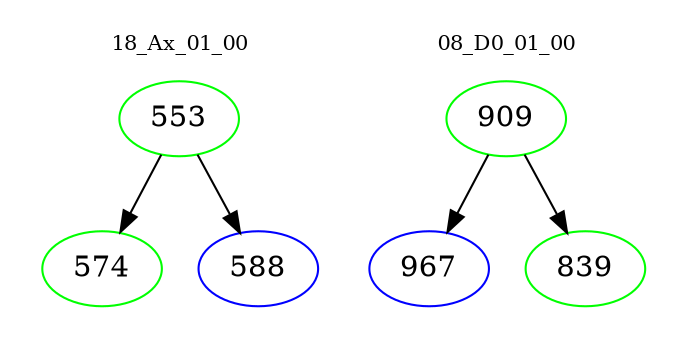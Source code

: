 digraph{
subgraph cluster_0 {
color = white
label = "18_Ax_01_00";
fontsize=10;
T0_553 [label="553", color="green"]
T0_553 -> T0_574 [color="black"]
T0_574 [label="574", color="green"]
T0_553 -> T0_588 [color="black"]
T0_588 [label="588", color="blue"]
}
subgraph cluster_1 {
color = white
label = "08_D0_01_00";
fontsize=10;
T1_909 [label="909", color="green"]
T1_909 -> T1_967 [color="black"]
T1_967 [label="967", color="blue"]
T1_909 -> T1_839 [color="black"]
T1_839 [label="839", color="green"]
}
}

